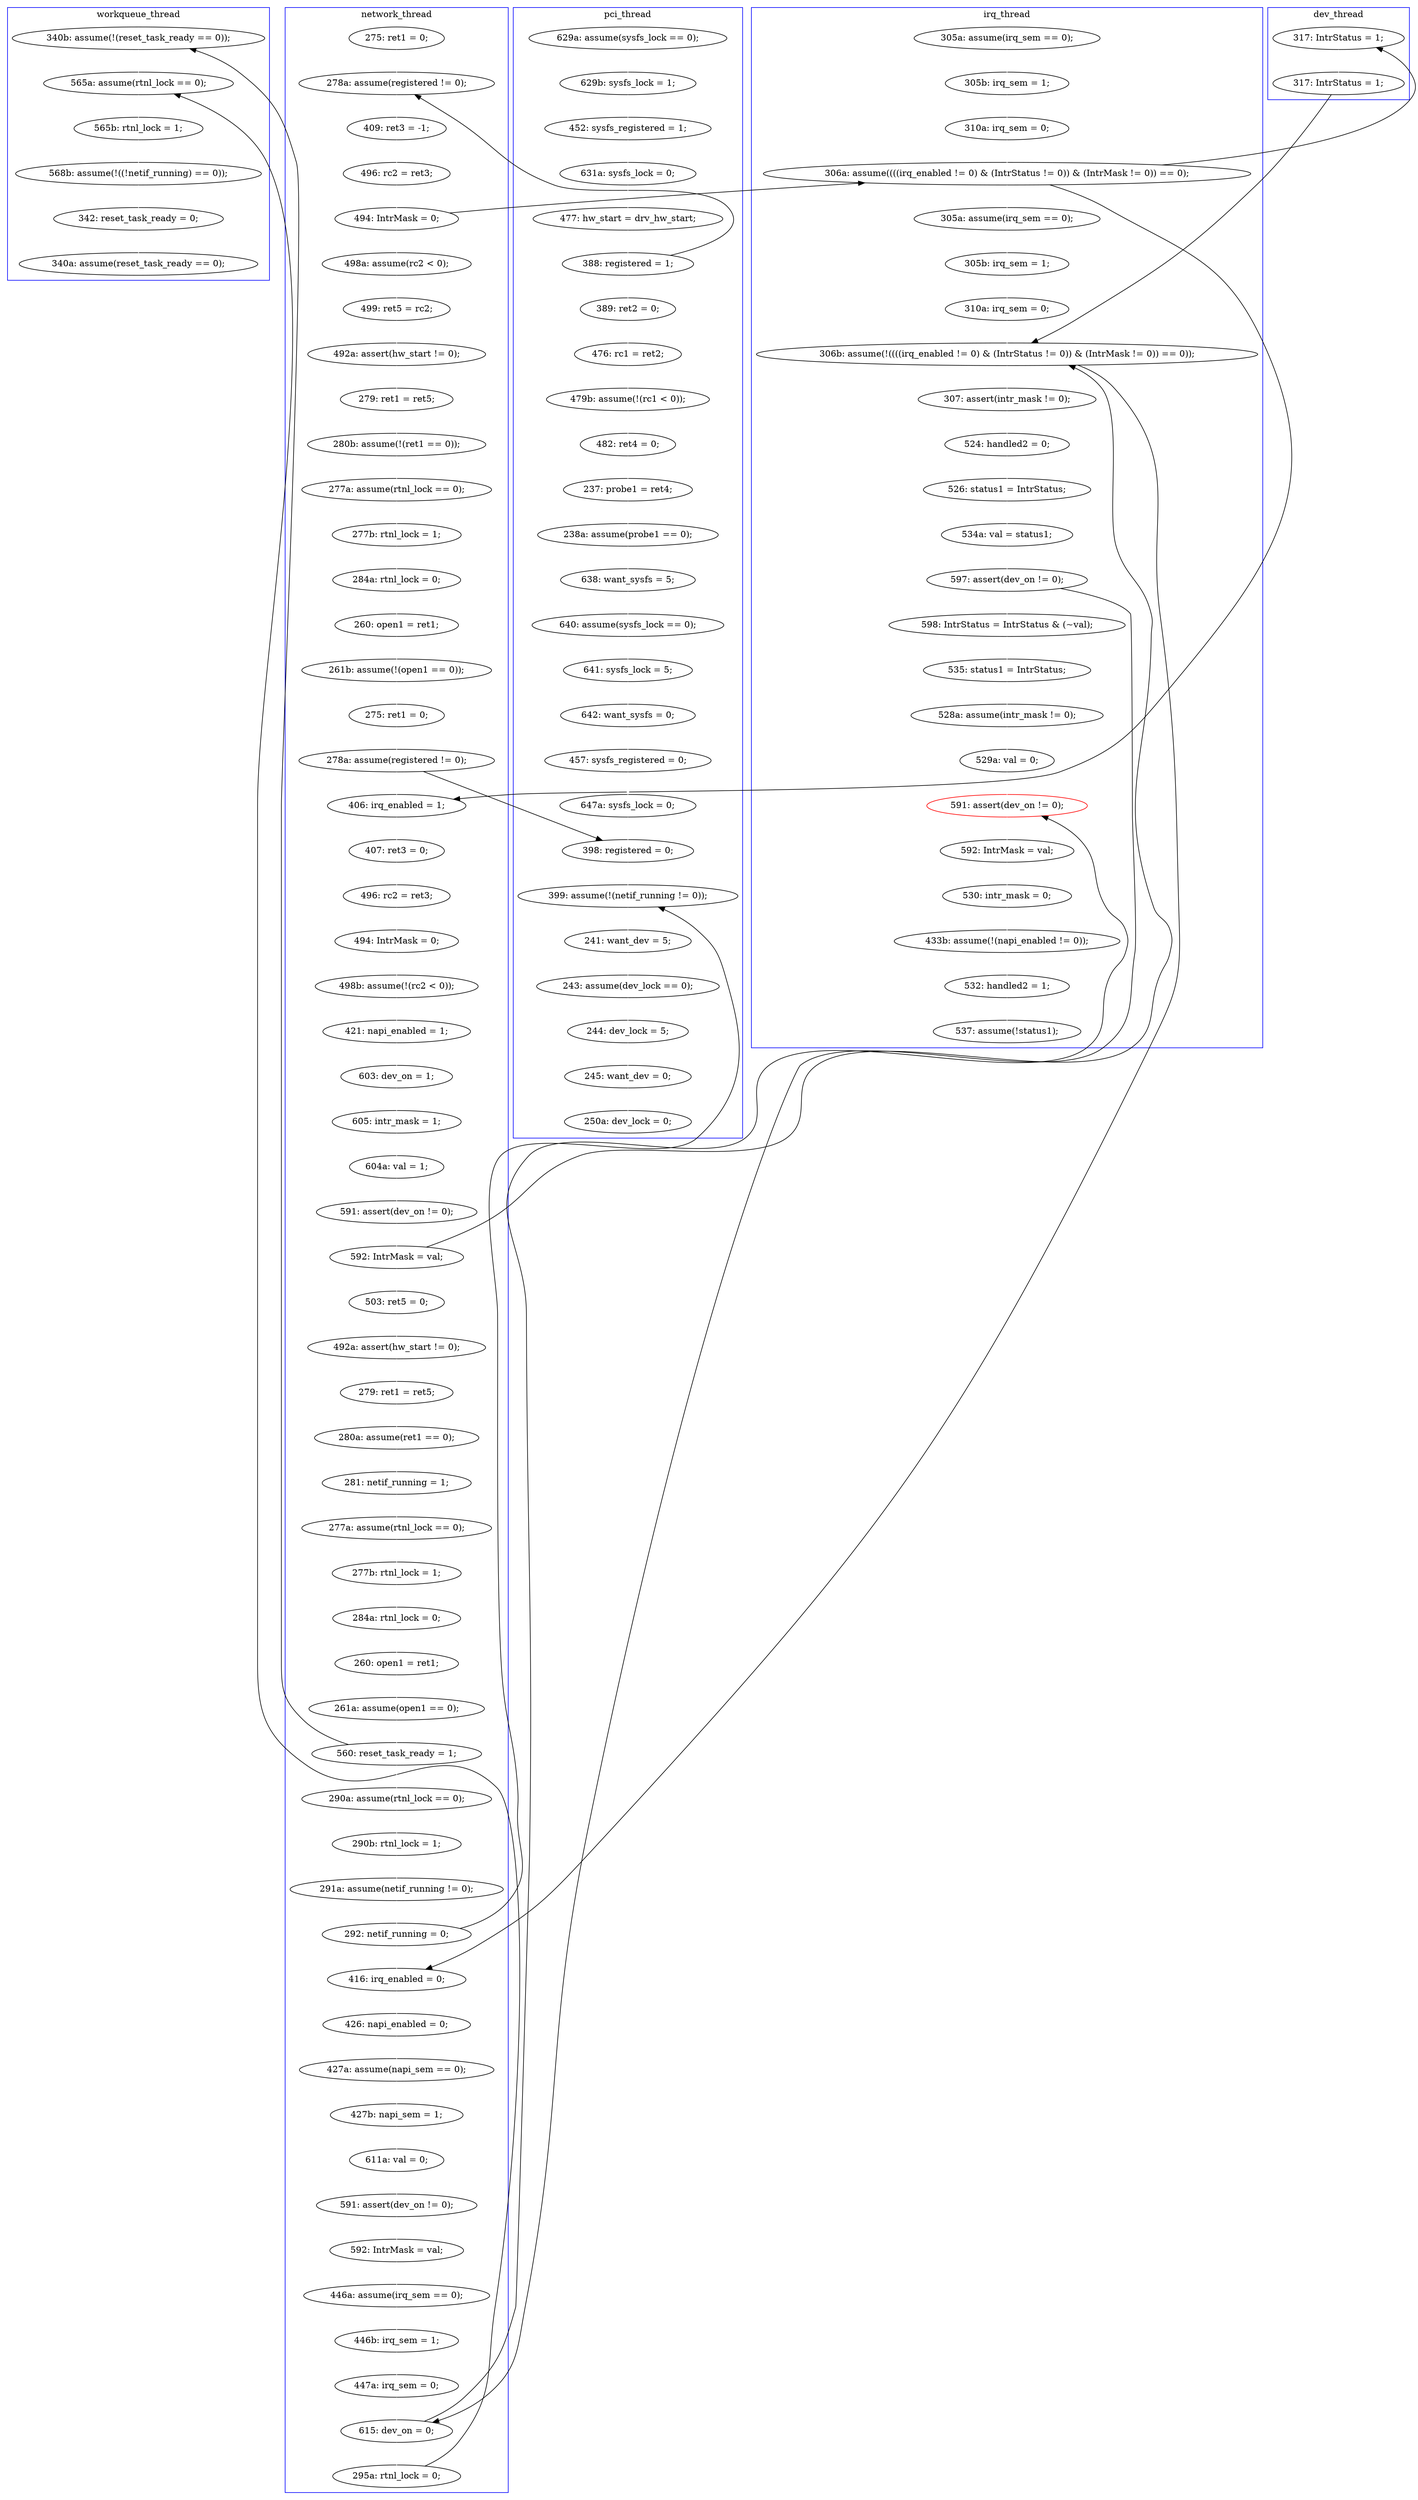 digraph Counterexample {
	234 -> 236 [color = white, style = solid]
	45 -> 50 [color = black, style = solid, constraint = false]
	142 -> 143 [color = white, style = solid]
	191 -> 196 [color = white, style = solid]
	133 -> 136 [color = white, style = solid]
	152 -> 180 [color = black, style = solid, constraint = false]
	188 -> 190 [color = white, style = solid]
	168 -> 222 [color = white, style = solid]
	205 -> 206 [color = white, style = solid]
	189 -> 200 [color = white, style = solid]
	117 -> 119 [color = white, style = solid]
	247 -> 248 [color = white, style = solid]
	36 -> 40 [color = white, style = solid]
	269 -> 270 [color = white, style = solid]
	216 -> 217 [color = white, style = solid]
	196 -> 198 [color = white, style = solid]
	222 -> 223 [color = white, style = solid]
	202 -> 214 [color = white, style = solid]
	144 -> 154 [color = white, style = solid]
	79 -> 82 [color = white, style = solid]
	119 -> 121 [color = white, style = solid]
	86 -> 89 [color = white, style = solid]
	64 -> 76 [color = black, style = solid, constraint = false]
	148 -> 149 [color = white, style = solid]
	72 -> 73 [color = white, style = solid]
	227 -> 230 [color = white, style = solid]
	141 -> 142 [color = white, style = solid]
	206 -> 207 [color = white, style = solid]
	136 -> 137 [color = white, style = solid]
	152 -> 153 [color = white, style = solid]
	270 -> 271 [color = white, style = solid]
	209 -> 212 [color = white, style = solid]
	166 -> 171 [color = white, style = solid]
	272 -> 275 [color = white, style = solid]
	161 -> 166 [color = white, style = solid]
	106 -> 281 [color = black, style = solid, constraint = false]
	106 -> 115 [color = white, style = solid]
	166 -> 168 [color = black, style = solid, constraint = false]
	240 -> 242 [color = white, style = solid]
	180 -> 188 [color = white, style = solid]
	190 -> 191 [color = white, style = solid]
	185 -> 189 [color = white, style = solid]
	252 -> 269 [color = white, style = solid]
	158 -> 161 [color = white, style = solid]
	46 -> 244 [color = white, style = solid]
	249 -> 252 [color = white, style = solid]
	242 -> 258 [color = white, style = solid]
	89 -> 104 [color = white, style = solid]
	149 -> 150 [color = white, style = solid]
	76 -> 98 [color = black, style = solid, constraint = false]
	40 -> 45 [color = white, style = solid]
	154 -> 158 [color = white, style = solid]
	64 -> 66 [color = white, style = solid]
	59 -> 61 [color = white, style = solid]
	174 -> 175 [color = white, style = solid]
	50 -> 59 [color = white, style = solid]
	76 -> 115 [color = black, style = solid, constraint = false]
	223 -> 225 [color = white, style = solid]
	100 -> 152 [color = black, style = solid, constraint = false]
	67 -> 78 [color = white, style = solid]
	29 -> 32 [color = white, style = solid]
	153 -> 182 [color = white, style = solid]
	61 -> 64 [color = white, style = solid]
	172 -> 174 [color = white, style = solid]
	128 -> 129 [color = white, style = solid]
	78 -> 79 [color = white, style = solid]
	45 -> 46 [color = white, style = solid]
	48 -> 50 [color = white, style = solid]
	248 -> 249 [color = white, style = solid]
	200 -> 209 [color = black, style = solid, constraint = false]
	32 -> 36 [color = white, style = solid]
	214 -> 216 [color = white, style = solid]
	74 -> 76 [color = white, style = solid]
	28 -> 29 [color = white, style = solid]
	209 -> 219 [color = black, style = solid, constraint = false]
	277 -> 281 [color = white, style = solid]
	182 -> 185 [color = white, style = solid]
	212 -> 222 [color = black, style = solid, constraint = false]
	296 -> 298 [color = white, style = solid]
	85 -> 86 [color = white, style = solid]
	175 -> 282 [color = black, style = solid, constraint = false]
	271 -> 272 [color = white, style = solid]
	275 -> 277 [color = white, style = solid]
	236 -> 240 [color = white, style = solid]
	73 -> 74 [color = white, style = solid]
	293 -> 294 [color = white, style = solid]
	133 -> 152 [color = black, style = solid, constraint = false]
	83 -> 84 [color = white, style = solid]
	98 -> 100 [color = white, style = solid]
	143 -> 144 [color = white, style = solid]
	76 -> 148 [color = white, style = solid]
	219 -> 234 [color = white, style = solid]
	217 -> 219 [color = white, style = solid]
	66 -> 67 [color = white, style = solid]
	199 -> 205 [color = white, style = solid]
	132 -> 133 [color = white, style = solid]
	137 -> 138 [color = white, style = solid]
	124 -> 128 [color = white, style = solid]
	225 -> 227 [color = white, style = solid]
	207 -> 209 [color = white, style = solid]
	171 -> 172 [color = white, style = solid]
	84 -> 85 [color = white, style = solid]
	104 -> 106 [color = white, style = solid]
	138 -> 141 [color = white, style = solid]
	121 -> 124 [color = white, style = solid]
	129 -> 130 [color = white, style = solid]
	82 -> 83 [color = white, style = solid]
	282 -> 293 [color = white, style = solid]
	281 -> 282 [color = white, style = solid]
	200 -> 202 [color = white, style = solid]
	150 -> 152 [color = white, style = solid]
	175 -> 180 [color = white, style = solid]
	130 -> 132 [color = white, style = solid]
	115 -> 116 [color = white, style = solid]
	198 -> 199 [color = white, style = solid]
	294 -> 295 [color = white, style = solid]
	295 -> 296 [color = white, style = solid]
	244 -> 247 [color = white, style = solid]
	116 -> 117 [color = white, style = solid]
	subgraph cluster7 {
		label = dev_thread
		color = blue
		100  [label = "317: IntrStatus = 1;"]
		98  [label = "317: IntrStatus = 1;"]
	}
	subgraph cluster1 {
		label = pci_thread
		color = blue
		269  [label = "638: want_sysfs = 5;"]
		249  [label = "237: probe1 = ret4;"]
		270  [label = "640: assume(sysfs_lock == 0);"]
		295  [label = "244: dev_lock = 5;"]
		46  [label = "389: ret2 = 0;"]
		277  [label = "647a: sysfs_lock = 0;"]
		271  [label = "641: sysfs_lock = 5;"]
		282  [label = "399: assume(!(netif_running != 0));"]
		28  [label = "629a: assume(sysfs_lock == 0);"]
		32  [label = "452: sysfs_registered = 1;"]
		293  [label = "241: want_dev = 5;"]
		272  [label = "642: want_sysfs = 0;"]
		36  [label = "631a: sysfs_lock = 0;"]
		296  [label = "245: want_dev = 0;"]
		252  [label = "238a: assume(probe1 == 0);"]
		247  [label = "479b: assume(!(rc1 < 0));"]
		298  [label = "250a: dev_lock = 0;"]
		244  [label = "476: rc1 = ret2;"]
		29  [label = "629b: sysfs_lock = 1;"]
		281  [label = "398: registered = 0;"]
		40  [label = "477: hw_start = drv_hw_start;"]
		45  [label = "388: registered = 1;"]
		294  [label = "243: assume(dev_lock == 0);"]
		248  [label = "482: ret4 = 0;"]
		275  [label = "457: sysfs_registered = 0;"]
	}
	subgraph cluster3 {
		label = irq_thread
		color = blue
		73  [label = "305b: irq_sem = 1;"]
		217  [label = "529a: val = 0;"]
		189  [label = "534a: val = status1;"]
		200  [label = "597: assert(dev_on != 0);"]
		152  [label = "306b: assume(!((((irq_enabled != 0) & (IntrStatus != 0)) & (IntrMask != 0)) == 0));"]
		148  [label = "305a: assume(irq_sem == 0);"]
		72  [label = "305a: assume(irq_sem == 0);"]
		240  [label = "433b: assume(!(napi_enabled != 0));"]
		214  [label = "535: status1 = IntrStatus;"]
		76  [label = "306a: assume((((irq_enabled != 0) & (IntrStatus != 0)) & (IntrMask != 0)) == 0);"]
		149  [label = "305b: irq_sem = 1;"]
		216  [label = "528a: assume(intr_mask != 0);"]
		234  [label = "592: IntrMask = val;"]
		242  [label = "532: handled2 = 1;"]
		258  [label = "537: assume(!status1);"]
		74  [label = "310a: irq_sem = 0;"]
		182  [label = "524: handled2 = 0;"]
		153  [label = "307: assert(intr_mask != 0);"]
		236  [label = "530: intr_mask = 0;"]
		219  [label = "591: assert(dev_on != 0);", color = red]
		150  [label = "310a: irq_sem = 0;"]
		185  [label = "526: status1 = IntrStatus;"]
		202  [label = "598: IntrStatus = IntrStatus & (~val);"]
	}
	subgraph cluster5 {
		label = workqueue_thread
		color = blue
		227  [label = "342: reset_task_ready = 0;"]
		222  [label = "565a: assume(rtnl_lock == 0);"]
		223  [label = "565b: rtnl_lock = 1;"]
		230  [label = "340a: assume(reset_task_ready == 0);"]
		225  [label = "568b: assume(!((!netif_running) == 0));"]
		168  [label = "340b: assume(!(reset_task_ready == 0));"]
	}
	subgraph cluster2 {
		label = network_thread
		color = blue
		116  [label = "407: ret3 = 0;"]
		89  [label = "261b: assume(!(open1 == 0));"]
		138  [label = "279: ret1 = ret5;"]
		67  [label = "499: ret5 = rc2;"]
		205  [label = "446a: assume(irq_sem == 0);"]
		133  [label = "592: IntrMask = val;"]
		117  [label = "496: rc2 = ret3;"]
		79  [label = "279: ret1 = ret5;"]
		115  [label = "406: irq_enabled = 1;"]
		136  [label = "503: ret5 = 0;"]
		106  [label = "278a: assume(registered != 0);"]
		154  [label = "284a: rtnl_lock = 0;"]
		129  [label = "605: intr_mask = 1;"]
		66  [label = "498a: assume(rc2 < 0);"]
		48  [label = "275: ret1 = 0;"]
		199  [label = "592: IntrMask = val;"]
		130  [label = "604a: val = 1;"]
		212  [label = "295a: rtnl_lock = 0;"]
		171  [label = "290a: assume(rtnl_lock == 0);"]
		119  [label = "494: IntrMask = 0;"]
		141  [label = "280a: assume(ret1 == 0);"]
		59  [label = "409: ret3 = -1;"]
		104  [label = "275: ret1 = 0;"]
		84  [label = "277b: rtnl_lock = 1;"]
		50  [label = "278a: assume(registered != 0);"]
		180  [label = "416: irq_enabled = 0;"]
		85  [label = "284a: rtnl_lock = 0;"]
		124  [label = "421: napi_enabled = 1;"]
		121  [label = "498b: assume(!(rc2 < 0));"]
		78  [label = "492a: assert(hw_start != 0);"]
		191  [label = "427b: napi_sem = 1;"]
		158  [label = "260: open1 = ret1;"]
		198  [label = "591: assert(dev_on != 0);"]
		86  [label = "260: open1 = ret1;"]
		206  [label = "446b: irq_sem = 1;"]
		190  [label = "427a: assume(napi_sem == 0);"]
		128  [label = "603: dev_on = 1;"]
		196  [label = "611a: val = 0;"]
		172  [label = "290b: rtnl_lock = 1;"]
		144  [label = "277b: rtnl_lock = 1;"]
		161  [label = "261a: assume(open1 == 0);"]
		132  [label = "591: assert(dev_on != 0);"]
		175  [label = "292: netif_running = 0;"]
		142  [label = "281: netif_running = 1;"]
		83  [label = "277a: assume(rtnl_lock == 0);"]
		174  [label = "291a: assume(netif_running != 0);"]
		64  [label = "494: IntrMask = 0;"]
		166  [label = "560: reset_task_ready = 1;"]
		143  [label = "277a: assume(rtnl_lock == 0);"]
		137  [label = "492a: assert(hw_start != 0);"]
		188  [label = "426: napi_enabled = 0;"]
		61  [label = "496: rc2 = ret3;"]
		82  [label = "280b: assume(!(ret1 == 0));"]
		209  [label = "615: dev_on = 0;"]
		207  [label = "447a: irq_sem = 0;"]
	}
}